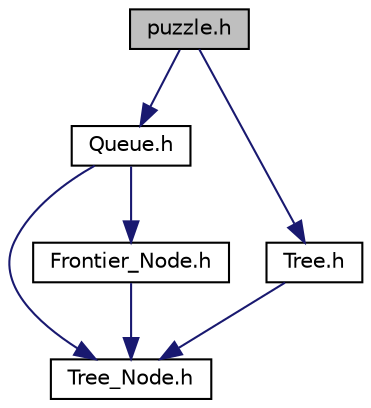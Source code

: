 digraph "puzzle.h"
{
  edge [fontname="Helvetica",fontsize="10",labelfontname="Helvetica",labelfontsize="10"];
  node [fontname="Helvetica",fontsize="10",shape=record];
  Node0 [label="puzzle.h",height=0.2,width=0.4,color="black", fillcolor="grey75", style="filled", fontcolor="black"];
  Node0 -> Node1 [color="midnightblue",fontsize="10",style="solid",fontname="Helvetica"];
  Node1 [label="Queue.h",height=0.2,width=0.4,color="black", fillcolor="white", style="filled",URL="$Queue_8h.html",tooltip="Implements a queue. "];
  Node1 -> Node2 [color="midnightblue",fontsize="10",style="solid",fontname="Helvetica"];
  Node2 [label="Tree_Node.h",height=0.2,width=0.4,color="black", fillcolor="white", style="filled",URL="$Tree__Node_8h.html"];
  Node1 -> Node3 [color="midnightblue",fontsize="10",style="solid",fontname="Helvetica"];
  Node3 [label="Frontier_Node.h",height=0.2,width=0.4,color="black", fillcolor="white", style="filled",URL="$Frontier__Node_8h.html"];
  Node3 -> Node2 [color="midnightblue",fontsize="10",style="solid",fontname="Helvetica"];
  Node0 -> Node4 [color="midnightblue",fontsize="10",style="solid",fontname="Helvetica"];
  Node4 [label="Tree.h",height=0.2,width=0.4,color="black", fillcolor="white", style="filled",URL="$Tree_8h.html",tooltip="Implements tree. "];
  Node4 -> Node2 [color="midnightblue",fontsize="10",style="solid",fontname="Helvetica"];
}

